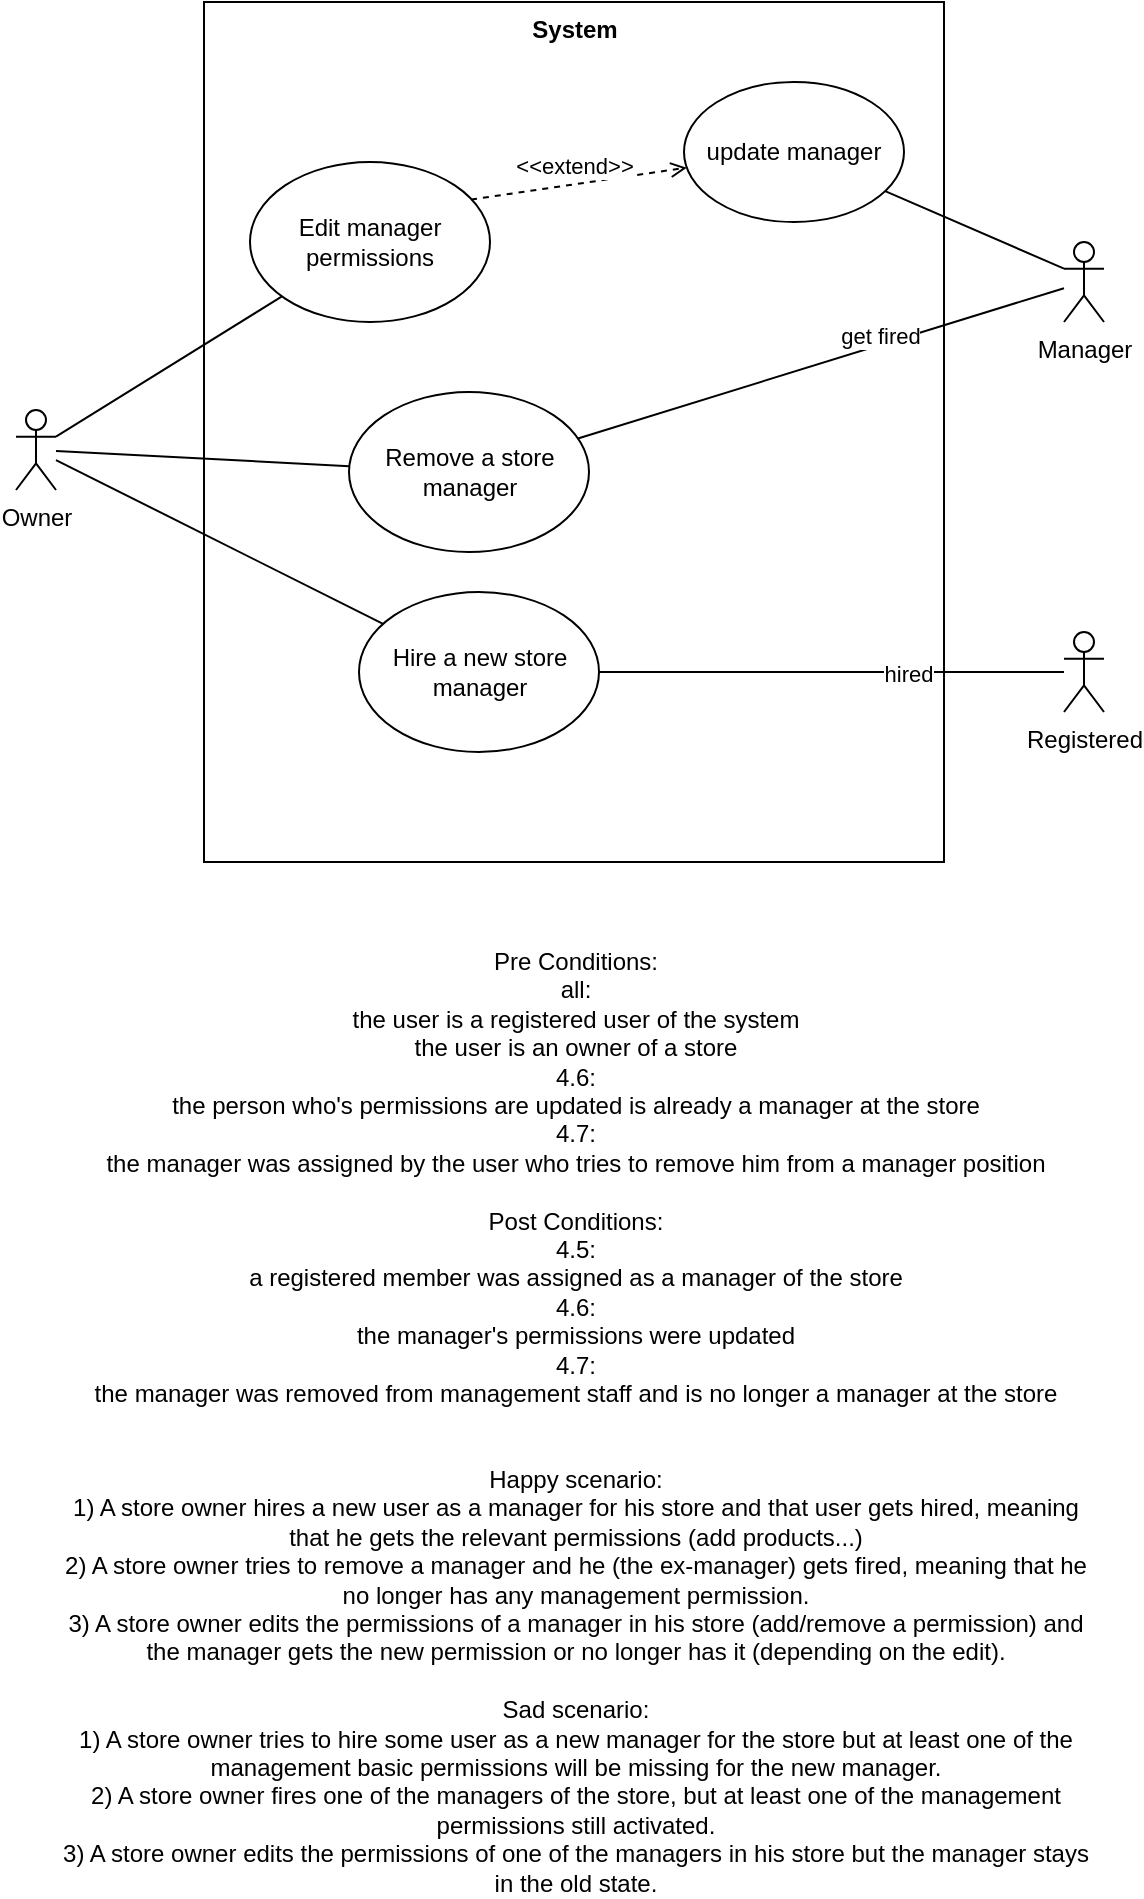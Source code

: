 <mxfile version="14.6.1" type="device"><diagram id="qZKFkucmpmeDGpniPRAu" name="Page-1"><mxGraphModel dx="-128" dy="580" grid="1" gridSize="10" guides="1" tooltips="1" connect="1" arrows="1" fold="1" page="1" pageScale="1" pageWidth="583" pageHeight="827" math="0" shadow="0"><root><mxCell id="0"/><mxCell id="1" parent="0"/><mxCell id="3cX4u6AA-ZXMa9I2iV6F-1" value="" style="rounded=0;whiteSpace=wrap;html=1;" parent="1" vertex="1"><mxGeometry x="1274" y="40" width="370" height="430" as="geometry"/></mxCell><mxCell id="3cX4u6AA-ZXMa9I2iV6F-3" value="Owner" style="shape=umlActor;verticalLabelPosition=bottom;verticalAlign=top;html=1;outlineConnect=0;" parent="1" vertex="1"><mxGeometry x="1180" y="244" width="20" height="40" as="geometry"/></mxCell><mxCell id="3cX4u6AA-ZXMa9I2iV6F-4" value="Registered&lt;br&gt;" style="shape=umlActor;verticalLabelPosition=bottom;verticalAlign=top;html=1;outlineConnect=0;" parent="1" vertex="1"><mxGeometry x="1704" y="355" width="20" height="40" as="geometry"/></mxCell><mxCell id="3cX4u6AA-ZXMa9I2iV6F-5" value="Hire a new store manager" style="ellipse;whiteSpace=wrap;html=1;" parent="1" vertex="1"><mxGeometry x="1351.5" y="335" width="120" height="80" as="geometry"/></mxCell><mxCell id="3cX4u6AA-ZXMa9I2iV6F-6" value="" style="endArrow=none;html=1;" parent="1" source="3cX4u6AA-ZXMa9I2iV6F-3" target="3cX4u6AA-ZXMa9I2iV6F-5" edge="1"><mxGeometry width="50" height="50" relative="1" as="geometry"><mxPoint x="1414" y="360" as="sourcePoint"/><mxPoint x="1464" y="310" as="targetPoint"/></mxGeometry></mxCell><mxCell id="3cX4u6AA-ZXMa9I2iV6F-8" value="Manager" style="shape=umlActor;verticalLabelPosition=bottom;verticalAlign=top;html=1;outlineConnect=0;" parent="1" vertex="1"><mxGeometry x="1704" y="160" width="20" height="40" as="geometry"/></mxCell><mxCell id="3cX4u6AA-ZXMa9I2iV6F-9" value="Remove a store manager" style="ellipse;whiteSpace=wrap;html=1;" parent="1" vertex="1"><mxGeometry x="1346.5" y="235" width="120" height="80" as="geometry"/></mxCell><mxCell id="3cX4u6AA-ZXMa9I2iV6F-10" value="" style="endArrow=none;html=1;" parent="1" source="3cX4u6AA-ZXMa9I2iV6F-9" target="3cX4u6AA-ZXMa9I2iV6F-3" edge="1"><mxGeometry width="50" height="50" relative="1" as="geometry"><mxPoint x="1374" y="260" as="sourcePoint"/><mxPoint x="1424" y="210" as="targetPoint"/></mxGeometry></mxCell><mxCell id="3cX4u6AA-ZXMa9I2iV6F-11" value="get fired" style="endArrow=none;html=1;" parent="1" source="3cX4u6AA-ZXMa9I2iV6F-9" target="3cX4u6AA-ZXMa9I2iV6F-8" edge="1"><mxGeometry x="0.249" y="4" width="50" height="50" relative="1" as="geometry"><mxPoint x="1354" y="270" as="sourcePoint"/><mxPoint x="1174" y="270" as="targetPoint"/><mxPoint as="offset"/></mxGeometry></mxCell><mxCell id="3cX4u6AA-ZXMa9I2iV6F-12" value="Edit manager permissions" style="ellipse;whiteSpace=wrap;html=1;" parent="1" vertex="1"><mxGeometry x="1297" y="120" width="120" height="80" as="geometry"/></mxCell><mxCell id="3cX4u6AA-ZXMa9I2iV6F-13" value="" style="endArrow=none;html=1;entryX=1;entryY=0.333;entryDx=0;entryDy=0;entryPerimeter=0;" parent="1" source="3cX4u6AA-ZXMa9I2iV6F-12" target="3cX4u6AA-ZXMa9I2iV6F-3" edge="1"><mxGeometry width="50" height="50" relative="1" as="geometry"><mxPoint x="1354" y="270" as="sourcePoint"/><mxPoint x="1174" y="270" as="targetPoint"/></mxGeometry></mxCell><mxCell id="3cX4u6AA-ZXMa9I2iV6F-15" value="hired" style="endArrow=none;html=1;" parent="1" source="3cX4u6AA-ZXMa9I2iV6F-5" target="3cX4u6AA-ZXMa9I2iV6F-4" edge="1"><mxGeometry x="0.324" y="-1" width="50" height="50" relative="1" as="geometry"><mxPoint x="1374" y="320" as="sourcePoint"/><mxPoint x="1424" y="270" as="targetPoint"/><mxPoint as="offset"/></mxGeometry></mxCell><mxCell id="_VR4ZJjN5nzgR6H6jy8n-1" value="&lt;b&gt;System&lt;/b&gt;" style="text;html=1;align=center;verticalAlign=middle;resizable=0;points=[];autosize=1;" parent="1" vertex="1"><mxGeometry x="1428.999" y="43.997" width="60" height="20" as="geometry"/></mxCell><mxCell id="_VR4ZJjN5nzgR6H6jy8n-4" value="update manager" style="ellipse;whiteSpace=wrap;html=1;" parent="1" vertex="1"><mxGeometry x="1514" y="80" width="110" height="70" as="geometry"/></mxCell><mxCell id="_VR4ZJjN5nzgR6H6jy8n-6" value="" style="endArrow=open;dashed=1;html=1;strokeWidth=1;exitX=0.921;exitY=0.235;exitDx=0;exitDy=0;endFill=0;exitPerimeter=0;" parent="1" source="3cX4u6AA-ZXMa9I2iV6F-12" target="_VR4ZJjN5nzgR6H6jy8n-4" edge="1"><mxGeometry width="50" height="50" relative="1" as="geometry"><mxPoint x="1229" y="190" as="sourcePoint"/><mxPoint x="1229" y="110" as="targetPoint"/></mxGeometry></mxCell><mxCell id="_VR4ZJjN5nzgR6H6jy8n-7" value="&amp;lt;&amp;lt;extend&amp;gt;&amp;gt;" style="edgeLabel;html=1;align=center;verticalAlign=middle;resizable=0;points=[];" parent="_VR4ZJjN5nzgR6H6jy8n-6" vertex="1" connectable="0"><mxGeometry x="-0.395" y="-4" relative="1" as="geometry"><mxPoint x="18.15" y="-16" as="offset"/></mxGeometry></mxCell><mxCell id="_VR4ZJjN5nzgR6H6jy8n-8" value="" style="endArrow=none;html=1;exitX=0;exitY=0.333;exitDx=0;exitDy=0;exitPerimeter=0;" parent="1" source="3cX4u6AA-ZXMa9I2iV6F-8" target="_VR4ZJjN5nzgR6H6jy8n-4" edge="1"><mxGeometry width="50" height="50" relative="1" as="geometry"><mxPoint x="1684" y="110" as="sourcePoint"/><mxPoint x="1734" y="60" as="targetPoint"/></mxGeometry></mxCell><mxCell id="qJw2jaC9znZ-e4PTVnPf-2" value="&lt;span&gt;Pre Conditions:&lt;br&gt;all:&lt;br&gt;the user is a registered user of the system&lt;br&gt;the user is an owner of a store&lt;br&gt;4.6:&lt;br&gt;the person who's permissions are updated is already a manager at the store&lt;br&gt;4.7:&lt;br&gt;the manager was assigned by the user who tries to remove him from a manager position&lt;br&gt;&lt;br&gt;Post Conditions:&lt;br&gt;4.5:&lt;br&gt;a registered member was assigned as a manager of the store&lt;br&gt;4.6:&lt;br&gt;the manager's permissions were updated&lt;br&gt;4.7:&lt;br&gt;the manager was removed from management staff and is no longer a manager at the store&lt;br&gt;&lt;br&gt;&lt;br&gt;Happy scenario:&lt;/span&gt;&lt;br&gt;&lt;span&gt;1) A store owner hires a new user as a manager for his store and that user gets hired, meaning that he gets the relevant permissions (add products...)&lt;br&gt;2) A store owner tries to remove a manager and he (the ex-manager) gets fired, meaning that he no longer has any management permission.&lt;br&gt;3) A store owner edits the permissions of a manager in his store (add/remove a permission) and the manager gets the new permission or no longer has it (depending on the edit).&lt;br&gt;&lt;br&gt;Sad scenario:&lt;br&gt;1) A store owner tries to hire some user as a new manager for the store but at least one of the management basic permissions will be missing for the new manager.&lt;br&gt;2) A store owner fires one of the managers of the store, but at least one of the management permissions still activated.&lt;br&gt;3) A store owner edits the permissions of one of the managers in his store but the manager stays in the old state.&lt;br&gt;&lt;/span&gt;" style="text;html=1;strokeColor=none;fillColor=none;align=center;verticalAlign=middle;whiteSpace=wrap;rounded=0;" parent="1" vertex="1"><mxGeometry x="1200" y="740" width="520" height="20" as="geometry"/></mxCell></root></mxGraphModel></diagram></mxfile>